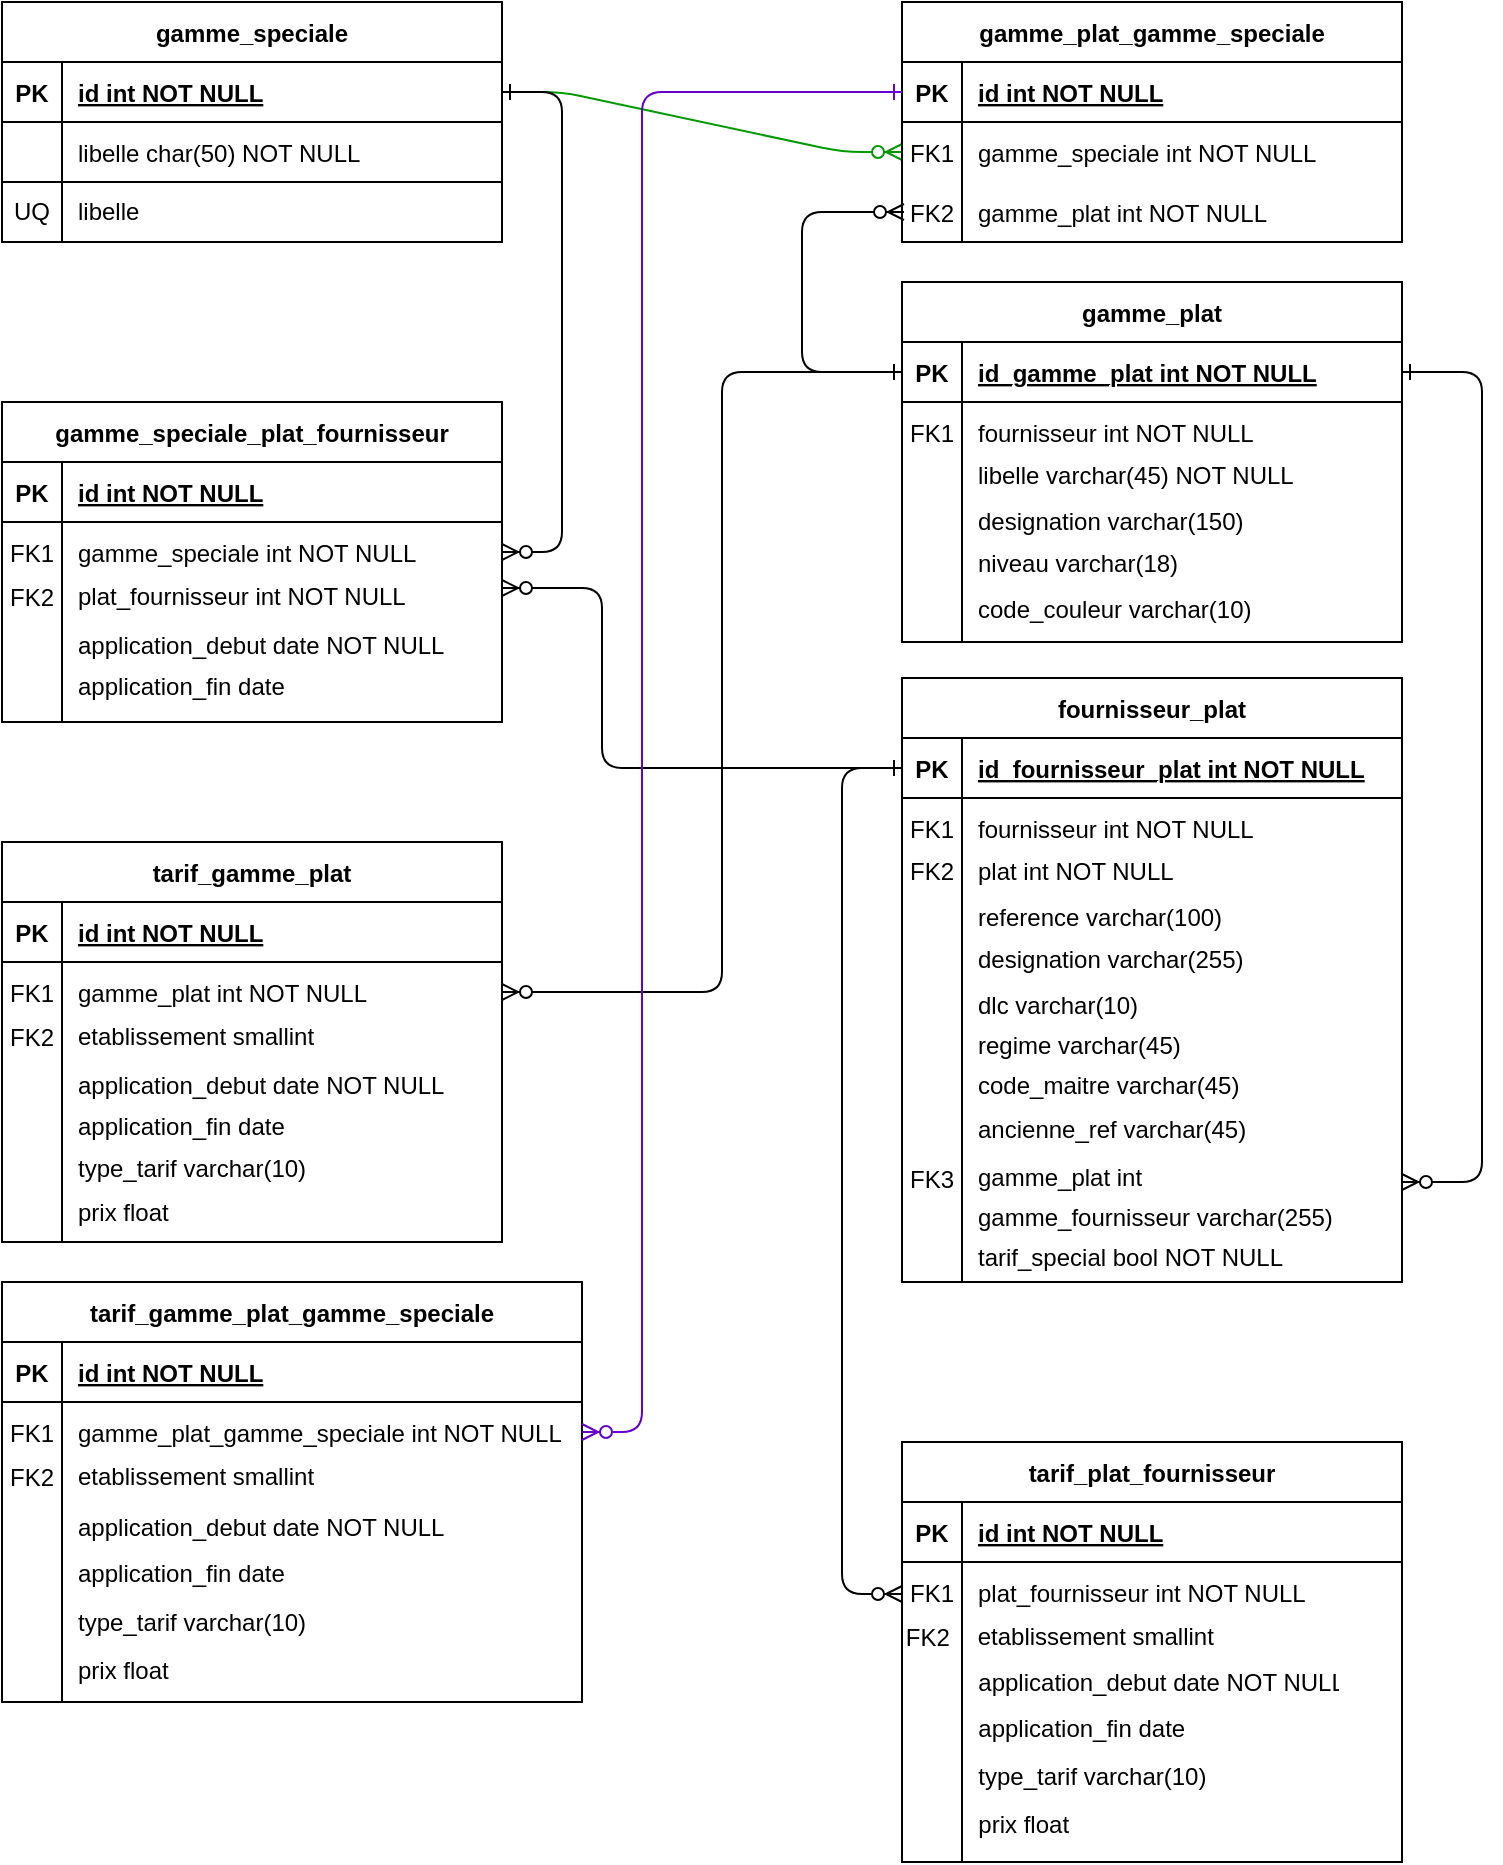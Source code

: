 <mxfile version="20.8.23" type="github">
  <diagram id="R2lEEEUBdFMjLlhIrx00" name="Page-1">
    <mxGraphModel dx="1376" dy="775" grid="1" gridSize="10" guides="1" tooltips="1" connect="1" arrows="1" fold="1" page="1" pageScale="1" pageWidth="850" pageHeight="1100" math="0" shadow="0" extFonts="Permanent Marker^https://fonts.googleapis.com/css?family=Permanent+Marker">
      <root>
        <mxCell id="0" />
        <mxCell id="1" parent="0" />
        <mxCell id="C-vyLk0tnHw3VtMMgP7b-1" value="" style="edgeStyle=entityRelationEdgeStyle;endArrow=ERzeroToMany;startArrow=ERone;endFill=1;startFill=0;strokeColor=#009900;" parent="1" source="C-vyLk0tnHw3VtMMgP7b-24" target="C-vyLk0tnHw3VtMMgP7b-6" edge="1">
          <mxGeometry width="100" height="100" relative="1" as="geometry">
            <mxPoint x="340" y="720" as="sourcePoint" />
            <mxPoint x="440" y="620" as="targetPoint" />
          </mxGeometry>
        </mxCell>
        <mxCell id="C-vyLk0tnHw3VtMMgP7b-12" value="" style="edgeStyle=elbowEdgeStyle;endArrow=ERzeroToMany;startArrow=ERone;endFill=1;startFill=0;exitX=0;exitY=0.5;exitDx=0;exitDy=0;" parent="1" source="C-vyLk0tnHw3VtMMgP7b-14" edge="1">
          <mxGeometry width="100" height="100" relative="1" as="geometry">
            <mxPoint x="480" y="330" as="sourcePoint" />
            <mxPoint x="491" y="225" as="targetPoint" />
            <Array as="points">
              <mxPoint x="440" y="280" />
            </Array>
          </mxGeometry>
        </mxCell>
        <mxCell id="C-vyLk0tnHw3VtMMgP7b-2" value="gamme_plat_gamme_speciale" style="shape=table;startSize=30;container=1;collapsible=1;childLayout=tableLayout;fixedRows=1;rowLines=0;fontStyle=1;align=center;resizeLast=1;" parent="1" vertex="1">
          <mxGeometry x="490" y="120" width="250" height="120" as="geometry" />
        </mxCell>
        <mxCell id="C-vyLk0tnHw3VtMMgP7b-3" value="" style="shape=partialRectangle;collapsible=0;dropTarget=0;pointerEvents=0;fillColor=none;points=[[0,0.5],[1,0.5]];portConstraint=eastwest;top=0;left=0;right=0;bottom=1;" parent="C-vyLk0tnHw3VtMMgP7b-2" vertex="1">
          <mxGeometry y="30" width="250" height="30" as="geometry" />
        </mxCell>
        <mxCell id="C-vyLk0tnHw3VtMMgP7b-4" value="PK" style="shape=partialRectangle;overflow=hidden;connectable=0;fillColor=none;top=0;left=0;bottom=0;right=0;fontStyle=1;" parent="C-vyLk0tnHw3VtMMgP7b-3" vertex="1">
          <mxGeometry width="30" height="30" as="geometry">
            <mxRectangle width="30" height="30" as="alternateBounds" />
          </mxGeometry>
        </mxCell>
        <mxCell id="C-vyLk0tnHw3VtMMgP7b-5" value="id int NOT NULL " style="shape=partialRectangle;overflow=hidden;connectable=0;fillColor=none;top=0;left=0;bottom=0;right=0;align=left;spacingLeft=6;fontStyle=5;" parent="C-vyLk0tnHw3VtMMgP7b-3" vertex="1">
          <mxGeometry x="30" width="220" height="30" as="geometry">
            <mxRectangle width="220" height="30" as="alternateBounds" />
          </mxGeometry>
        </mxCell>
        <mxCell id="C-vyLk0tnHw3VtMMgP7b-6" value="" style="shape=partialRectangle;collapsible=0;dropTarget=0;pointerEvents=0;fillColor=none;points=[[0,0.5],[1,0.5]];portConstraint=eastwest;top=0;left=0;right=0;bottom=0;" parent="C-vyLk0tnHw3VtMMgP7b-2" vertex="1">
          <mxGeometry y="60" width="250" height="30" as="geometry" />
        </mxCell>
        <mxCell id="C-vyLk0tnHw3VtMMgP7b-7" value="FK1" style="shape=partialRectangle;overflow=hidden;connectable=0;fillColor=none;top=0;left=0;bottom=0;right=0;" parent="C-vyLk0tnHw3VtMMgP7b-6" vertex="1">
          <mxGeometry width="30" height="30" as="geometry">
            <mxRectangle width="30" height="30" as="alternateBounds" />
          </mxGeometry>
        </mxCell>
        <mxCell id="C-vyLk0tnHw3VtMMgP7b-8" value="gamme_speciale int NOT NULL" style="shape=partialRectangle;overflow=hidden;connectable=0;fillColor=none;top=0;left=0;bottom=0;right=0;align=left;spacingLeft=6;" parent="C-vyLk0tnHw3VtMMgP7b-6" vertex="1">
          <mxGeometry x="30" width="220" height="30" as="geometry">
            <mxRectangle width="220" height="30" as="alternateBounds" />
          </mxGeometry>
        </mxCell>
        <mxCell id="C-vyLk0tnHw3VtMMgP7b-9" value="" style="shape=partialRectangle;collapsible=0;dropTarget=0;pointerEvents=0;fillColor=none;points=[[0,0.5],[1,0.5]];portConstraint=eastwest;top=0;left=0;right=0;bottom=0;" parent="C-vyLk0tnHw3VtMMgP7b-2" vertex="1">
          <mxGeometry y="90" width="250" height="30" as="geometry" />
        </mxCell>
        <mxCell id="C-vyLk0tnHw3VtMMgP7b-10" value="" style="shape=partialRectangle;overflow=hidden;connectable=0;fillColor=none;top=0;left=0;bottom=0;right=0;" parent="C-vyLk0tnHw3VtMMgP7b-9" vertex="1">
          <mxGeometry width="30" height="30" as="geometry">
            <mxRectangle width="30" height="30" as="alternateBounds" />
          </mxGeometry>
        </mxCell>
        <mxCell id="C-vyLk0tnHw3VtMMgP7b-11" value="gamme_plat int NOT NULL" style="shape=partialRectangle;overflow=hidden;connectable=0;fillColor=none;top=0;left=0;bottom=0;right=0;align=left;spacingLeft=6;" parent="C-vyLk0tnHw3VtMMgP7b-9" vertex="1">
          <mxGeometry x="30" width="220" height="30" as="geometry">
            <mxRectangle width="220" height="30" as="alternateBounds" />
          </mxGeometry>
        </mxCell>
        <mxCell id="C-vyLk0tnHw3VtMMgP7b-23" value="gamme_speciale" style="shape=table;startSize=30;container=1;collapsible=1;childLayout=tableLayout;fixedRows=1;rowLines=0;fontStyle=1;align=center;resizeLast=1;" parent="1" vertex="1">
          <mxGeometry x="40" y="120" width="250" height="90" as="geometry" />
        </mxCell>
        <mxCell id="C-vyLk0tnHw3VtMMgP7b-24" value="" style="shape=partialRectangle;collapsible=0;dropTarget=0;pointerEvents=0;fillColor=none;points=[[0,0.5],[1,0.5]];portConstraint=eastwest;top=0;left=0;right=0;bottom=1;" parent="C-vyLk0tnHw3VtMMgP7b-23" vertex="1">
          <mxGeometry y="30" width="250" height="30" as="geometry" />
        </mxCell>
        <mxCell id="C-vyLk0tnHw3VtMMgP7b-25" value="PK" style="shape=partialRectangle;overflow=hidden;connectable=0;fillColor=none;top=0;left=0;bottom=0;right=0;fontStyle=1;" parent="C-vyLk0tnHw3VtMMgP7b-24" vertex="1">
          <mxGeometry width="30" height="30" as="geometry">
            <mxRectangle width="30" height="30" as="alternateBounds" />
          </mxGeometry>
        </mxCell>
        <mxCell id="C-vyLk0tnHw3VtMMgP7b-26" value="id int NOT NULL " style="shape=partialRectangle;overflow=hidden;connectable=0;fillColor=none;top=0;left=0;bottom=0;right=0;align=left;spacingLeft=6;fontStyle=5;" parent="C-vyLk0tnHw3VtMMgP7b-24" vertex="1">
          <mxGeometry x="30" width="220" height="30" as="geometry">
            <mxRectangle width="220" height="30" as="alternateBounds" />
          </mxGeometry>
        </mxCell>
        <mxCell id="C-vyLk0tnHw3VtMMgP7b-27" value="" style="shape=partialRectangle;collapsible=0;dropTarget=0;pointerEvents=0;fillColor=none;points=[[0,0.5],[1,0.5]];portConstraint=eastwest;top=0;left=0;right=0;bottom=0;" parent="C-vyLk0tnHw3VtMMgP7b-23" vertex="1">
          <mxGeometry y="60" width="250" height="30" as="geometry" />
        </mxCell>
        <mxCell id="C-vyLk0tnHw3VtMMgP7b-28" value="" style="shape=partialRectangle;overflow=hidden;connectable=0;fillColor=none;top=0;left=0;bottom=0;right=0;" parent="C-vyLk0tnHw3VtMMgP7b-27" vertex="1">
          <mxGeometry width="30" height="30" as="geometry">
            <mxRectangle width="30" height="30" as="alternateBounds" />
          </mxGeometry>
        </mxCell>
        <mxCell id="C-vyLk0tnHw3VtMMgP7b-29" value="libelle char(50) NOT NULL" style="shape=partialRectangle;overflow=hidden;connectable=0;fillColor=none;top=0;left=0;bottom=0;right=0;align=left;spacingLeft=6;" parent="C-vyLk0tnHw3VtMMgP7b-27" vertex="1">
          <mxGeometry x="30" width="220" height="30" as="geometry">
            <mxRectangle width="220" height="30" as="alternateBounds" />
          </mxGeometry>
        </mxCell>
        <mxCell id="PKVLe7EXoyPnnC9oGFnI-2" value="&lt;div align=&quot;left&quot;&gt;&lt;br&gt;&lt;/div&gt;" style="rounded=0;whiteSpace=wrap;html=1;fillColor=none;align=left;" parent="1" vertex="1">
          <mxGeometry x="70" y="210" width="220" height="30" as="geometry" />
        </mxCell>
        <mxCell id="PKVLe7EXoyPnnC9oGFnI-3" value="FK2" style="shape=partialRectangle;overflow=hidden;connectable=0;fillColor=none;top=0;left=0;bottom=0;right=0;" parent="1" vertex="1">
          <mxGeometry x="490" y="210" width="30" height="30" as="geometry">
            <mxRectangle width="30" height="30" as="alternateBounds" />
          </mxGeometry>
        </mxCell>
        <mxCell id="PKVLe7EXoyPnnC9oGFnI-9" value="UQ" style="rounded=0;whiteSpace=wrap;html=1;fillColor=none;" parent="1" vertex="1">
          <mxGeometry x="40" y="210" width="30" height="30" as="geometry" />
        </mxCell>
        <mxCell id="PKVLe7EXoyPnnC9oGFnI-11" value="libelle" style="shape=partialRectangle;overflow=hidden;connectable=0;fillColor=none;top=0;left=0;bottom=0;right=0;align=left;spacingLeft=6;" parent="1" vertex="1">
          <mxGeometry x="70" y="209" width="70" height="30" as="geometry">
            <mxRectangle width="220" height="30" as="alternateBounds" />
          </mxGeometry>
        </mxCell>
        <mxCell id="pYrHcKaZjE6l-m8TcKvA-19" value="" style="group" parent="1" vertex="1" connectable="0">
          <mxGeometry x="490" y="260" width="250" height="180" as="geometry" />
        </mxCell>
        <mxCell id="C-vyLk0tnHw3VtMMgP7b-13" value="gamme_plat" style="shape=table;startSize=30;container=1;collapsible=1;childLayout=tableLayout;fixedRows=1;rowLines=0;fontStyle=1;align=center;resizeLast=1;" parent="pYrHcKaZjE6l-m8TcKvA-19" vertex="1">
          <mxGeometry width="250" height="180" as="geometry" />
        </mxCell>
        <mxCell id="C-vyLk0tnHw3VtMMgP7b-14" value="" style="shape=partialRectangle;collapsible=0;dropTarget=0;pointerEvents=0;fillColor=none;points=[[0,0.5],[1,0.5]];portConstraint=eastwest;top=0;left=0;right=0;bottom=1;" parent="C-vyLk0tnHw3VtMMgP7b-13" vertex="1">
          <mxGeometry y="30" width="250" height="30" as="geometry" />
        </mxCell>
        <mxCell id="C-vyLk0tnHw3VtMMgP7b-15" value="PK" style="shape=partialRectangle;overflow=hidden;connectable=0;fillColor=none;top=0;left=0;bottom=0;right=0;fontStyle=1;" parent="C-vyLk0tnHw3VtMMgP7b-14" vertex="1">
          <mxGeometry width="30" height="30" as="geometry">
            <mxRectangle width="30" height="30" as="alternateBounds" />
          </mxGeometry>
        </mxCell>
        <mxCell id="C-vyLk0tnHw3VtMMgP7b-16" value="id_gamme_plat int NOT NULL " style="shape=partialRectangle;overflow=hidden;connectable=0;fillColor=none;top=0;left=0;bottom=0;right=0;align=left;spacingLeft=6;fontStyle=5;" parent="C-vyLk0tnHw3VtMMgP7b-14" vertex="1">
          <mxGeometry x="30" width="220" height="30" as="geometry">
            <mxRectangle width="220" height="30" as="alternateBounds" />
          </mxGeometry>
        </mxCell>
        <mxCell id="C-vyLk0tnHw3VtMMgP7b-17" value="" style="shape=partialRectangle;collapsible=0;dropTarget=0;pointerEvents=0;fillColor=none;points=[[0,0.5],[1,0.5]];portConstraint=eastwest;top=0;left=0;right=0;bottom=0;" parent="C-vyLk0tnHw3VtMMgP7b-13" vertex="1">
          <mxGeometry y="60" width="250" height="30" as="geometry" />
        </mxCell>
        <mxCell id="C-vyLk0tnHw3VtMMgP7b-18" value="FK1" style="shape=partialRectangle;overflow=hidden;connectable=0;fillColor=none;top=0;left=0;bottom=0;right=0;" parent="C-vyLk0tnHw3VtMMgP7b-17" vertex="1">
          <mxGeometry width="30" height="30" as="geometry">
            <mxRectangle width="30" height="30" as="alternateBounds" />
          </mxGeometry>
        </mxCell>
        <mxCell id="C-vyLk0tnHw3VtMMgP7b-19" value="fournisseur int NOT NULL" style="shape=partialRectangle;overflow=hidden;connectable=0;fillColor=none;top=0;left=0;bottom=0;right=0;align=left;spacingLeft=6;" parent="C-vyLk0tnHw3VtMMgP7b-17" vertex="1">
          <mxGeometry x="30" width="220" height="30" as="geometry">
            <mxRectangle width="220" height="30" as="alternateBounds" />
          </mxGeometry>
        </mxCell>
        <mxCell id="C-vyLk0tnHw3VtMMgP7b-20" value="" style="shape=partialRectangle;collapsible=0;dropTarget=0;pointerEvents=0;fillColor=none;points=[[0,0.5],[1,0.5]];portConstraint=eastwest;top=0;left=0;right=0;bottom=0;" parent="C-vyLk0tnHw3VtMMgP7b-13" vertex="1">
          <mxGeometry y="90" width="250" height="90" as="geometry" />
        </mxCell>
        <mxCell id="C-vyLk0tnHw3VtMMgP7b-21" value="" style="shape=partialRectangle;overflow=hidden;connectable=0;fillColor=none;top=0;left=0;bottom=0;right=0;" parent="C-vyLk0tnHw3VtMMgP7b-20" vertex="1">
          <mxGeometry width="30" height="90" as="geometry">
            <mxRectangle width="30" height="90" as="alternateBounds" />
          </mxGeometry>
        </mxCell>
        <mxCell id="C-vyLk0tnHw3VtMMgP7b-22" value="" style="shape=partialRectangle;overflow=hidden;connectable=0;fillColor=none;top=0;left=0;bottom=0;right=0;align=left;spacingLeft=6;" parent="C-vyLk0tnHw3VtMMgP7b-20" vertex="1">
          <mxGeometry x="30" width="220" height="90" as="geometry">
            <mxRectangle width="220" height="90" as="alternateBounds" />
          </mxGeometry>
        </mxCell>
        <mxCell id="pYrHcKaZjE6l-m8TcKvA-5" value="libelle varchar(45) NOT NULL" style="shape=partialRectangle;overflow=hidden;connectable=0;fillColor=none;top=0;left=0;bottom=0;right=0;align=left;spacingLeft=6;" parent="pYrHcKaZjE6l-m8TcKvA-19" vertex="1">
          <mxGeometry x="30" y="86" width="220" height="20" as="geometry">
            <mxRectangle width="220" height="20" as="alternateBounds" />
          </mxGeometry>
        </mxCell>
        <mxCell id="pYrHcKaZjE6l-m8TcKvA-6" value="designation varchar(150)" style="shape=partialRectangle;overflow=hidden;connectable=0;fillColor=none;top=0;left=0;bottom=0;right=0;align=left;spacingLeft=6;" parent="pYrHcKaZjE6l-m8TcKvA-19" vertex="1">
          <mxGeometry x="30" y="109" width="220" height="20" as="geometry">
            <mxRectangle width="220" height="20" as="alternateBounds" />
          </mxGeometry>
        </mxCell>
        <mxCell id="pYrHcKaZjE6l-m8TcKvA-7" value="niveau varchar(18)" style="shape=partialRectangle;overflow=hidden;connectable=0;fillColor=none;top=0;left=0;bottom=0;right=0;align=left;spacingLeft=6;" parent="pYrHcKaZjE6l-m8TcKvA-19" vertex="1">
          <mxGeometry x="30" y="130" width="220" height="20" as="geometry">
            <mxRectangle width="220" height="20" as="alternateBounds" />
          </mxGeometry>
        </mxCell>
        <mxCell id="pYrHcKaZjE6l-m8TcKvA-8" value="code_couleur varchar(10)" style="shape=partialRectangle;overflow=hidden;connectable=0;fillColor=none;top=0;left=0;bottom=0;right=0;align=left;spacingLeft=6;" parent="pYrHcKaZjE6l-m8TcKvA-19" vertex="1">
          <mxGeometry x="30" y="153" width="220" height="20" as="geometry">
            <mxRectangle width="220" height="20" as="alternateBounds" />
          </mxGeometry>
        </mxCell>
        <mxCell id="pYrHcKaZjE6l-m8TcKvA-20" value="" style="group" parent="1" vertex="1" connectable="0">
          <mxGeometry x="490" y="458" width="250" height="320" as="geometry" />
        </mxCell>
        <mxCell id="pYrHcKaZjE6l-m8TcKvA-21" value="fournisseur_plat" style="shape=table;startSize=30;container=1;collapsible=1;childLayout=tableLayout;fixedRows=1;rowLines=0;fontStyle=1;align=center;resizeLast=1;" parent="pYrHcKaZjE6l-m8TcKvA-20" vertex="1">
          <mxGeometry width="250" height="302" as="geometry" />
        </mxCell>
        <mxCell id="pYrHcKaZjE6l-m8TcKvA-22" value="" style="shape=partialRectangle;collapsible=0;dropTarget=0;pointerEvents=0;fillColor=none;points=[[0,0.5],[1,0.5]];portConstraint=eastwest;top=0;left=0;right=0;bottom=1;" parent="pYrHcKaZjE6l-m8TcKvA-21" vertex="1">
          <mxGeometry y="30" width="250" height="30" as="geometry" />
        </mxCell>
        <mxCell id="pYrHcKaZjE6l-m8TcKvA-23" value="PK" style="shape=partialRectangle;overflow=hidden;connectable=0;fillColor=none;top=0;left=0;bottom=0;right=0;fontStyle=1;" parent="pYrHcKaZjE6l-m8TcKvA-22" vertex="1">
          <mxGeometry width="30" height="30" as="geometry">
            <mxRectangle width="30" height="30" as="alternateBounds" />
          </mxGeometry>
        </mxCell>
        <mxCell id="pYrHcKaZjE6l-m8TcKvA-24" value="id_fournisseur_plat int NOT NULL " style="shape=partialRectangle;overflow=hidden;connectable=0;fillColor=none;top=0;left=0;bottom=0;right=0;align=left;spacingLeft=6;fontStyle=5;" parent="pYrHcKaZjE6l-m8TcKvA-22" vertex="1">
          <mxGeometry x="30" width="220" height="30" as="geometry">
            <mxRectangle width="220" height="30" as="alternateBounds" />
          </mxGeometry>
        </mxCell>
        <mxCell id="pYrHcKaZjE6l-m8TcKvA-25" value="" style="shape=partialRectangle;collapsible=0;dropTarget=0;pointerEvents=0;fillColor=none;points=[[0,0.5],[1,0.5]];portConstraint=eastwest;top=0;left=0;right=0;bottom=0;" parent="pYrHcKaZjE6l-m8TcKvA-21" vertex="1">
          <mxGeometry y="60" width="250" height="30" as="geometry" />
        </mxCell>
        <mxCell id="pYrHcKaZjE6l-m8TcKvA-26" value="FK1" style="shape=partialRectangle;overflow=hidden;connectable=0;fillColor=none;top=0;left=0;bottom=0;right=0;" parent="pYrHcKaZjE6l-m8TcKvA-25" vertex="1">
          <mxGeometry width="30" height="30" as="geometry">
            <mxRectangle width="30" height="30" as="alternateBounds" />
          </mxGeometry>
        </mxCell>
        <mxCell id="pYrHcKaZjE6l-m8TcKvA-27" value="fournisseur int NOT NULL" style="shape=partialRectangle;overflow=hidden;connectable=0;fillColor=none;top=0;left=0;bottom=0;right=0;align=left;spacingLeft=6;" parent="pYrHcKaZjE6l-m8TcKvA-25" vertex="1">
          <mxGeometry x="30" width="220" height="30" as="geometry">
            <mxRectangle width="220" height="30" as="alternateBounds" />
          </mxGeometry>
        </mxCell>
        <mxCell id="pYrHcKaZjE6l-m8TcKvA-28" value="" style="shape=partialRectangle;collapsible=0;dropTarget=0;pointerEvents=0;fillColor=none;points=[[0,0.5],[1,0.5]];portConstraint=eastwest;top=0;left=0;right=0;bottom=0;" parent="pYrHcKaZjE6l-m8TcKvA-21" vertex="1">
          <mxGeometry y="90" width="250" height="212" as="geometry" />
        </mxCell>
        <mxCell id="pYrHcKaZjE6l-m8TcKvA-29" value="" style="shape=partialRectangle;overflow=hidden;connectable=0;fillColor=none;top=0;left=0;bottom=0;right=0;" parent="pYrHcKaZjE6l-m8TcKvA-28" vertex="1">
          <mxGeometry width="30" height="212" as="geometry">
            <mxRectangle width="30" height="212" as="alternateBounds" />
          </mxGeometry>
        </mxCell>
        <mxCell id="pYrHcKaZjE6l-m8TcKvA-30" value="" style="shape=partialRectangle;overflow=hidden;connectable=0;fillColor=none;top=0;left=0;bottom=0;right=0;align=left;spacingLeft=6;" parent="pYrHcKaZjE6l-m8TcKvA-28" vertex="1">
          <mxGeometry x="30" width="220" height="212" as="geometry">
            <mxRectangle width="220" height="212" as="alternateBounds" />
          </mxGeometry>
        </mxCell>
        <mxCell id="pYrHcKaZjE6l-m8TcKvA-31" value="plat int NOT NULL" style="shape=partialRectangle;overflow=hidden;connectable=0;fillColor=none;top=0;left=0;bottom=0;right=0;align=left;spacingLeft=6;" parent="pYrHcKaZjE6l-m8TcKvA-20" vertex="1">
          <mxGeometry x="30" y="86" width="220" height="20" as="geometry">
            <mxRectangle width="220" height="20" as="alternateBounds" />
          </mxGeometry>
        </mxCell>
        <mxCell id="pYrHcKaZjE6l-m8TcKvA-32" value="reference varchar(100)" style="shape=partialRectangle;overflow=hidden;connectable=0;fillColor=none;top=0;left=0;bottom=0;right=0;align=left;spacingLeft=6;" parent="pYrHcKaZjE6l-m8TcKvA-20" vertex="1">
          <mxGeometry x="30" y="109" width="220" height="20" as="geometry">
            <mxRectangle width="220" height="20" as="alternateBounds" />
          </mxGeometry>
        </mxCell>
        <mxCell id="pYrHcKaZjE6l-m8TcKvA-33" value="designation varchar(255)" style="shape=partialRectangle;overflow=hidden;connectable=0;fillColor=none;top=0;left=0;bottom=0;right=0;align=left;spacingLeft=6;" parent="pYrHcKaZjE6l-m8TcKvA-20" vertex="1">
          <mxGeometry x="30" y="130" width="220" height="20" as="geometry">
            <mxRectangle width="220" height="20" as="alternateBounds" />
          </mxGeometry>
        </mxCell>
        <mxCell id="pYrHcKaZjE6l-m8TcKvA-34" value="dlc varchar(10)" style="shape=partialRectangle;overflow=hidden;connectable=0;fillColor=none;top=0;left=0;bottom=0;right=0;align=left;spacingLeft=6;" parent="pYrHcKaZjE6l-m8TcKvA-20" vertex="1">
          <mxGeometry x="30" y="153" width="220" height="20" as="geometry">
            <mxRectangle width="220" height="20" as="alternateBounds" />
          </mxGeometry>
        </mxCell>
        <mxCell id="pYrHcKaZjE6l-m8TcKvA-35" value="FK2" style="shape=partialRectangle;overflow=hidden;connectable=0;fillColor=none;top=0;left=0;bottom=0;right=0;" parent="pYrHcKaZjE6l-m8TcKvA-20" vertex="1">
          <mxGeometry y="81" width="30" height="30" as="geometry">
            <mxRectangle width="30" height="30" as="alternateBounds" />
          </mxGeometry>
        </mxCell>
        <mxCell id="pYrHcKaZjE6l-m8TcKvA-36" value="regime varchar(45)" style="shape=partialRectangle;overflow=hidden;connectable=0;fillColor=none;top=0;left=0;bottom=0;right=0;align=left;spacingLeft=6;" parent="pYrHcKaZjE6l-m8TcKvA-20" vertex="1">
          <mxGeometry x="30" y="173" width="220" height="20" as="geometry">
            <mxRectangle width="220" height="20" as="alternateBounds" />
          </mxGeometry>
        </mxCell>
        <mxCell id="pYrHcKaZjE6l-m8TcKvA-37" value="code_maitre varchar(45)" style="shape=partialRectangle;overflow=hidden;connectable=0;fillColor=none;top=0;left=0;bottom=0;right=0;align=left;spacingLeft=6;" parent="pYrHcKaZjE6l-m8TcKvA-20" vertex="1">
          <mxGeometry x="30" y="193" width="220" height="20" as="geometry">
            <mxRectangle width="220" height="20" as="alternateBounds" />
          </mxGeometry>
        </mxCell>
        <mxCell id="pYrHcKaZjE6l-m8TcKvA-38" value="ancienne_ref varchar(45)" style="shape=partialRectangle;overflow=hidden;connectable=0;fillColor=none;top=0;left=0;bottom=0;right=0;align=left;spacingLeft=6;" parent="pYrHcKaZjE6l-m8TcKvA-20" vertex="1">
          <mxGeometry x="30" y="215" width="220" height="20" as="geometry">
            <mxRectangle width="220" height="20" as="alternateBounds" />
          </mxGeometry>
        </mxCell>
        <mxCell id="pYrHcKaZjE6l-m8TcKvA-39" value="gamme_plat int" style="shape=partialRectangle;overflow=hidden;connectable=0;fillColor=none;top=0;left=0;bottom=0;right=0;align=left;spacingLeft=6;" parent="pYrHcKaZjE6l-m8TcKvA-20" vertex="1">
          <mxGeometry x="30" y="239" width="220" height="20" as="geometry">
            <mxRectangle width="220" height="20" as="alternateBounds" />
          </mxGeometry>
        </mxCell>
        <mxCell id="pYrHcKaZjE6l-m8TcKvA-40" value="FK3" style="shape=partialRectangle;overflow=hidden;connectable=0;fillColor=none;top=0;left=0;bottom=0;right=0;" parent="pYrHcKaZjE6l-m8TcKvA-20" vertex="1">
          <mxGeometry y="235" width="30" height="30" as="geometry">
            <mxRectangle width="30" height="30" as="alternateBounds" />
          </mxGeometry>
        </mxCell>
        <mxCell id="pYrHcKaZjE6l-m8TcKvA-42" value="gamme_fournisseur varchar(255)" style="shape=partialRectangle;overflow=hidden;connectable=0;fillColor=none;top=0;left=0;bottom=0;right=0;align=left;spacingLeft=6;" parent="pYrHcKaZjE6l-m8TcKvA-20" vertex="1">
          <mxGeometry x="30" y="259" width="220" height="20" as="geometry">
            <mxRectangle width="220" height="20" as="alternateBounds" />
          </mxGeometry>
        </mxCell>
        <mxCell id="pYrHcKaZjE6l-m8TcKvA-43" value="tarif_special bool NOT NULL" style="shape=partialRectangle;overflow=hidden;connectable=0;fillColor=none;top=0;left=0;bottom=0;right=0;align=left;spacingLeft=6;" parent="pYrHcKaZjE6l-m8TcKvA-20" vertex="1">
          <mxGeometry x="30" y="279" width="220" height="20" as="geometry">
            <mxRectangle width="220" height="20" as="alternateBounds" />
          </mxGeometry>
        </mxCell>
        <mxCell id="pYrHcKaZjE6l-m8TcKvA-41" value="" style="edgeStyle=elbowEdgeStyle;endArrow=ERzeroToMany;startArrow=ERone;endFill=1;startFill=0;exitX=1;exitY=0.5;exitDx=0;exitDy=0;" parent="1" source="C-vyLk0tnHw3VtMMgP7b-14" edge="1">
          <mxGeometry width="100" height="100" relative="1" as="geometry">
            <mxPoint x="409" y="410" as="sourcePoint" />
            <mxPoint x="740" y="710" as="targetPoint" />
            <Array as="points">
              <mxPoint x="780" y="520" />
            </Array>
          </mxGeometry>
        </mxCell>
        <mxCell id="pYrHcKaZjE6l-m8TcKvA-57" value="" style="group" parent="1" vertex="1" connectable="0">
          <mxGeometry x="40" y="320" width="250" height="160" as="geometry" />
        </mxCell>
        <mxCell id="pYrHcKaZjE6l-m8TcKvA-58" value="gamme_speciale_plat_fournisseur" style="shape=table;startSize=30;container=1;collapsible=1;childLayout=tableLayout;fixedRows=1;rowLines=0;fontStyle=1;align=center;resizeLast=1;" parent="pYrHcKaZjE6l-m8TcKvA-57" vertex="1">
          <mxGeometry width="250" height="160" as="geometry" />
        </mxCell>
        <mxCell id="pYrHcKaZjE6l-m8TcKvA-59" value="" style="shape=partialRectangle;collapsible=0;dropTarget=0;pointerEvents=0;fillColor=none;points=[[0,0.5],[1,0.5]];portConstraint=eastwest;top=0;left=0;right=0;bottom=1;" parent="pYrHcKaZjE6l-m8TcKvA-58" vertex="1">
          <mxGeometry y="30" width="250" height="30" as="geometry" />
        </mxCell>
        <mxCell id="pYrHcKaZjE6l-m8TcKvA-60" value="PK" style="shape=partialRectangle;overflow=hidden;connectable=0;fillColor=none;top=0;left=0;bottom=0;right=0;fontStyle=1;" parent="pYrHcKaZjE6l-m8TcKvA-59" vertex="1">
          <mxGeometry width="30" height="30" as="geometry">
            <mxRectangle width="30" height="30" as="alternateBounds" />
          </mxGeometry>
        </mxCell>
        <mxCell id="pYrHcKaZjE6l-m8TcKvA-61" value="id int NOT NULL " style="shape=partialRectangle;overflow=hidden;connectable=0;fillColor=none;top=0;left=0;bottom=0;right=0;align=left;spacingLeft=6;fontStyle=5;" parent="pYrHcKaZjE6l-m8TcKvA-59" vertex="1">
          <mxGeometry x="30" width="220" height="30" as="geometry">
            <mxRectangle width="220" height="30" as="alternateBounds" />
          </mxGeometry>
        </mxCell>
        <mxCell id="pYrHcKaZjE6l-m8TcKvA-62" value="" style="shape=partialRectangle;collapsible=0;dropTarget=0;pointerEvents=0;fillColor=none;points=[[0,0.5],[1,0.5]];portConstraint=eastwest;top=0;left=0;right=0;bottom=0;" parent="pYrHcKaZjE6l-m8TcKvA-58" vertex="1">
          <mxGeometry y="60" width="250" height="30" as="geometry" />
        </mxCell>
        <mxCell id="pYrHcKaZjE6l-m8TcKvA-63" value="FK1" style="shape=partialRectangle;overflow=hidden;connectable=0;fillColor=none;top=0;left=0;bottom=0;right=0;" parent="pYrHcKaZjE6l-m8TcKvA-62" vertex="1">
          <mxGeometry width="30" height="30" as="geometry">
            <mxRectangle width="30" height="30" as="alternateBounds" />
          </mxGeometry>
        </mxCell>
        <mxCell id="pYrHcKaZjE6l-m8TcKvA-64" value="gamme_speciale int NOT NULL" style="shape=partialRectangle;overflow=hidden;connectable=0;fillColor=none;top=0;left=0;bottom=0;right=0;align=left;spacingLeft=6;" parent="pYrHcKaZjE6l-m8TcKvA-62" vertex="1">
          <mxGeometry x="30" width="220" height="30" as="geometry">
            <mxRectangle width="220" height="30" as="alternateBounds" />
          </mxGeometry>
        </mxCell>
        <mxCell id="pYrHcKaZjE6l-m8TcKvA-65" value="" style="shape=partialRectangle;collapsible=0;dropTarget=0;pointerEvents=0;fillColor=none;points=[[0,0.5],[1,0.5]];portConstraint=eastwest;top=0;left=0;right=0;bottom=0;" parent="pYrHcKaZjE6l-m8TcKvA-58" vertex="1">
          <mxGeometry y="90" width="250" height="70" as="geometry" />
        </mxCell>
        <mxCell id="pYrHcKaZjE6l-m8TcKvA-66" value="" style="shape=partialRectangle;overflow=hidden;connectable=0;fillColor=none;top=0;left=0;bottom=0;right=0;" parent="pYrHcKaZjE6l-m8TcKvA-65" vertex="1">
          <mxGeometry width="30" height="70" as="geometry">
            <mxRectangle width="30" height="70" as="alternateBounds" />
          </mxGeometry>
        </mxCell>
        <mxCell id="pYrHcKaZjE6l-m8TcKvA-67" value="" style="shape=partialRectangle;overflow=hidden;connectable=0;fillColor=none;top=0;left=0;bottom=0;right=0;align=left;spacingLeft=6;" parent="pYrHcKaZjE6l-m8TcKvA-65" vertex="1">
          <mxGeometry x="30" width="220" height="70" as="geometry">
            <mxRectangle width="220" height="70" as="alternateBounds" />
          </mxGeometry>
        </mxCell>
        <mxCell id="pYrHcKaZjE6l-m8TcKvA-68" value="plat_fournisseur int NOT NULL" style="shape=partialRectangle;overflow=hidden;connectable=0;fillColor=none;top=0;left=0;bottom=0;right=0;align=left;spacingLeft=6;" parent="pYrHcKaZjE6l-m8TcKvA-57" vertex="1">
          <mxGeometry x="30" y="84" width="220" height="25" as="geometry">
            <mxRectangle width="220" height="20" as="alternateBounds" />
          </mxGeometry>
        </mxCell>
        <mxCell id="pYrHcKaZjE6l-m8TcKvA-69" value="application_debut date NOT NULL" style="shape=partialRectangle;overflow=hidden;connectable=0;fillColor=none;top=0;left=0;bottom=0;right=0;align=left;spacingLeft=6;" parent="pYrHcKaZjE6l-m8TcKvA-57" vertex="1">
          <mxGeometry x="30" y="108" width="220" height="25.5" as="geometry">
            <mxRectangle width="220" height="20" as="alternateBounds" />
          </mxGeometry>
        </mxCell>
        <mxCell id="pYrHcKaZjE6l-m8TcKvA-72" value="FK2" style="shape=partialRectangle;overflow=hidden;connectable=0;fillColor=none;top=0;left=0;bottom=0;right=0;" parent="pYrHcKaZjE6l-m8TcKvA-57" vertex="1">
          <mxGeometry y="89" width="30" height="15" as="geometry">
            <mxRectangle width="30" height="30" as="alternateBounds" />
          </mxGeometry>
        </mxCell>
        <mxCell id="pYrHcKaZjE6l-m8TcKvA-70" value="application_fin date" style="shape=partialRectangle;overflow=hidden;connectable=0;fillColor=none;top=0;left=0;bottom=0;right=0;align=left;spacingLeft=6;" parent="pYrHcKaZjE6l-m8TcKvA-57" vertex="1">
          <mxGeometry x="30" y="131" width="220" height="21" as="geometry">
            <mxRectangle width="220" height="20" as="alternateBounds" />
          </mxGeometry>
        </mxCell>
        <mxCell id="pYrHcKaZjE6l-m8TcKvA-80" value="" style="edgeStyle=entityRelationEdgeStyle;endArrow=ERzeroToMany;startArrow=ERone;endFill=1;startFill=0;exitX=1;exitY=0.5;exitDx=0;exitDy=0;" parent="1" source="C-vyLk0tnHw3VtMMgP7b-24" target="pYrHcKaZjE6l-m8TcKvA-62" edge="1">
          <mxGeometry width="100" height="100" relative="1" as="geometry">
            <mxPoint x="300" y="175" as="sourcePoint" />
            <mxPoint x="460" y="205" as="targetPoint" />
          </mxGeometry>
        </mxCell>
        <mxCell id="pYrHcKaZjE6l-m8TcKvA-82" value="" style="edgeStyle=elbowEdgeStyle;endArrow=ERzeroToMany;startArrow=ERone;endFill=1;startFill=0;exitX=0;exitY=0.5;exitDx=0;exitDy=0;strokeColor=#000000;" parent="1" source="pYrHcKaZjE6l-m8TcKvA-22" edge="1">
          <mxGeometry width="100" height="100" relative="1" as="geometry">
            <mxPoint x="450" y="500" as="sourcePoint" />
            <mxPoint x="290" y="413" as="targetPoint" />
            <Array as="points">
              <mxPoint x="340" y="528" />
            </Array>
          </mxGeometry>
        </mxCell>
        <mxCell id="pYrHcKaZjE6l-m8TcKvA-87" value="" style="group" parent="1" vertex="1" connectable="0">
          <mxGeometry x="40" y="540" width="250" height="173" as="geometry" />
        </mxCell>
        <mxCell id="pYrHcKaZjE6l-m8TcKvA-88" value="tarif_gamme_plat" style="shape=table;startSize=30;container=1;collapsible=1;childLayout=tableLayout;fixedRows=1;rowLines=0;fontStyle=1;align=center;resizeLast=1;" parent="pYrHcKaZjE6l-m8TcKvA-87" vertex="1">
          <mxGeometry width="250" height="200" as="geometry" />
        </mxCell>
        <mxCell id="pYrHcKaZjE6l-m8TcKvA-89" value="" style="shape=partialRectangle;collapsible=0;dropTarget=0;pointerEvents=0;fillColor=none;points=[[0,0.5],[1,0.5]];portConstraint=eastwest;top=0;left=0;right=0;bottom=1;" parent="pYrHcKaZjE6l-m8TcKvA-88" vertex="1">
          <mxGeometry y="30" width="250" height="30" as="geometry" />
        </mxCell>
        <mxCell id="pYrHcKaZjE6l-m8TcKvA-90" value="PK" style="shape=partialRectangle;overflow=hidden;connectable=0;fillColor=none;top=0;left=0;bottom=0;right=0;fontStyle=1;" parent="pYrHcKaZjE6l-m8TcKvA-89" vertex="1">
          <mxGeometry width="30" height="30" as="geometry">
            <mxRectangle width="30" height="30" as="alternateBounds" />
          </mxGeometry>
        </mxCell>
        <mxCell id="pYrHcKaZjE6l-m8TcKvA-91" value="id int NOT NULL " style="shape=partialRectangle;overflow=hidden;connectable=0;fillColor=none;top=0;left=0;bottom=0;right=0;align=left;spacingLeft=6;fontStyle=5;" parent="pYrHcKaZjE6l-m8TcKvA-89" vertex="1">
          <mxGeometry x="30" width="220" height="30" as="geometry">
            <mxRectangle width="220" height="30" as="alternateBounds" />
          </mxGeometry>
        </mxCell>
        <mxCell id="pYrHcKaZjE6l-m8TcKvA-92" value="" style="shape=partialRectangle;collapsible=0;dropTarget=0;pointerEvents=0;fillColor=none;points=[[0,0.5],[1,0.5]];portConstraint=eastwest;top=0;left=0;right=0;bottom=0;" parent="pYrHcKaZjE6l-m8TcKvA-88" vertex="1">
          <mxGeometry y="60" width="250" height="30" as="geometry" />
        </mxCell>
        <mxCell id="pYrHcKaZjE6l-m8TcKvA-93" value="FK1" style="shape=partialRectangle;overflow=hidden;connectable=0;fillColor=none;top=0;left=0;bottom=0;right=0;" parent="pYrHcKaZjE6l-m8TcKvA-92" vertex="1">
          <mxGeometry width="30" height="30" as="geometry">
            <mxRectangle width="30" height="30" as="alternateBounds" />
          </mxGeometry>
        </mxCell>
        <mxCell id="pYrHcKaZjE6l-m8TcKvA-94" value="gamme_plat int NOT NULL" style="shape=partialRectangle;overflow=hidden;connectable=0;fillColor=none;top=0;left=0;bottom=0;right=0;align=left;spacingLeft=6;" parent="pYrHcKaZjE6l-m8TcKvA-92" vertex="1">
          <mxGeometry x="30" width="220" height="30" as="geometry">
            <mxRectangle width="220" height="30" as="alternateBounds" />
          </mxGeometry>
        </mxCell>
        <mxCell id="pYrHcKaZjE6l-m8TcKvA-95" value="" style="shape=partialRectangle;collapsible=0;dropTarget=0;pointerEvents=0;fillColor=none;points=[[0,0.5],[1,0.5]];portConstraint=eastwest;top=0;left=0;right=0;bottom=0;" parent="pYrHcKaZjE6l-m8TcKvA-88" vertex="1">
          <mxGeometry y="90" width="250" height="110" as="geometry" />
        </mxCell>
        <mxCell id="pYrHcKaZjE6l-m8TcKvA-96" value="" style="shape=partialRectangle;overflow=hidden;connectable=0;fillColor=none;top=0;left=0;bottom=0;right=0;" parent="pYrHcKaZjE6l-m8TcKvA-95" vertex="1">
          <mxGeometry width="30" height="110" as="geometry">
            <mxRectangle width="30" height="110" as="alternateBounds" />
          </mxGeometry>
        </mxCell>
        <mxCell id="pYrHcKaZjE6l-m8TcKvA-97" value="" style="shape=partialRectangle;overflow=hidden;connectable=0;fillColor=none;top=0;left=0;bottom=0;right=0;align=left;spacingLeft=6;" parent="pYrHcKaZjE6l-m8TcKvA-95" vertex="1">
          <mxGeometry x="30" width="220" height="110" as="geometry">
            <mxRectangle width="220" height="110" as="alternateBounds" />
          </mxGeometry>
        </mxCell>
        <mxCell id="pYrHcKaZjE6l-m8TcKvA-98" value="etablissement smallint" style="shape=partialRectangle;overflow=hidden;connectable=0;fillColor=none;top=0;left=0;bottom=0;right=0;align=left;spacingLeft=6;" parent="pYrHcKaZjE6l-m8TcKvA-87" vertex="1">
          <mxGeometry x="30" y="84" width="220" height="25" as="geometry">
            <mxRectangle width="220" height="20" as="alternateBounds" />
          </mxGeometry>
        </mxCell>
        <mxCell id="pYrHcKaZjE6l-m8TcKvA-99" value="application_debut date NOT NULL" style="shape=partialRectangle;overflow=hidden;connectable=0;fillColor=none;top=0;left=0;bottom=0;right=0;align=left;spacingLeft=6;" parent="pYrHcKaZjE6l-m8TcKvA-87" vertex="1">
          <mxGeometry x="30" y="108" width="220" height="25.5" as="geometry">
            <mxRectangle width="220" height="20" as="alternateBounds" />
          </mxGeometry>
        </mxCell>
        <mxCell id="pYrHcKaZjE6l-m8TcKvA-100" value="FK2" style="shape=partialRectangle;overflow=hidden;connectable=0;fillColor=none;top=0;left=0;bottom=0;right=0;" parent="pYrHcKaZjE6l-m8TcKvA-87" vertex="1">
          <mxGeometry y="89" width="30" height="15" as="geometry">
            <mxRectangle width="30" height="30" as="alternateBounds" />
          </mxGeometry>
        </mxCell>
        <mxCell id="pYrHcKaZjE6l-m8TcKvA-101" value="application_fin date" style="shape=partialRectangle;overflow=hidden;connectable=0;fillColor=none;top=0;left=0;bottom=0;right=0;align=left;spacingLeft=6;" parent="pYrHcKaZjE6l-m8TcKvA-87" vertex="1">
          <mxGeometry x="30" y="131" width="220" height="21" as="geometry">
            <mxRectangle width="220" height="20" as="alternateBounds" />
          </mxGeometry>
        </mxCell>
        <mxCell id="pYrHcKaZjE6l-m8TcKvA-103" value="type_tarif varchar(10)" style="shape=partialRectangle;overflow=hidden;connectable=0;fillColor=none;top=0;left=0;bottom=0;right=0;align=left;spacingLeft=6;" parent="pYrHcKaZjE6l-m8TcKvA-87" vertex="1">
          <mxGeometry x="30" y="152" width="220" height="21" as="geometry">
            <mxRectangle width="220" height="20" as="alternateBounds" />
          </mxGeometry>
        </mxCell>
        <mxCell id="pYrHcKaZjE6l-m8TcKvA-102" value="prix float" style="shape=partialRectangle;overflow=hidden;connectable=0;fillColor=none;top=0;left=0;bottom=0;right=0;align=left;spacingLeft=6;" parent="1" vertex="1">
          <mxGeometry x="70" y="714" width="220" height="21" as="geometry">
            <mxRectangle width="220" height="20" as="alternateBounds" />
          </mxGeometry>
        </mxCell>
        <mxCell id="pYrHcKaZjE6l-m8TcKvA-104" value="" style="edgeStyle=elbowEdgeStyle;endArrow=ERzeroToMany;startArrow=ERone;endFill=1;startFill=0;exitX=0;exitY=0.5;exitDx=0;exitDy=0;entryX=1;entryY=0.5;entryDx=0;entryDy=0;" parent="1" source="C-vyLk0tnHw3VtMMgP7b-14" target="pYrHcKaZjE6l-m8TcKvA-92" edge="1">
          <mxGeometry width="100" height="100" relative="1" as="geometry">
            <mxPoint x="460" y="315" as="sourcePoint" />
            <mxPoint x="461" y="235" as="targetPoint" />
            <Array as="points">
              <mxPoint x="400" y="460" />
            </Array>
          </mxGeometry>
        </mxCell>
        <mxCell id="pYrHcKaZjE6l-m8TcKvA-105" value="" style="group" parent="1" vertex="1" connectable="0">
          <mxGeometry x="40" y="760" width="290" height="200" as="geometry" />
        </mxCell>
        <mxCell id="pYrHcKaZjE6l-m8TcKvA-106" value="tarif_gamme_plat_gamme_speciale" style="shape=table;startSize=30;container=1;collapsible=1;childLayout=tableLayout;fixedRows=1;rowLines=0;fontStyle=1;align=center;resizeLast=1;" parent="pYrHcKaZjE6l-m8TcKvA-105" vertex="1">
          <mxGeometry width="290" height="210" as="geometry" />
        </mxCell>
        <mxCell id="pYrHcKaZjE6l-m8TcKvA-107" value="" style="shape=partialRectangle;collapsible=0;dropTarget=0;pointerEvents=0;fillColor=none;points=[[0,0.5],[1,0.5]];portConstraint=eastwest;top=0;left=0;right=0;bottom=1;" parent="pYrHcKaZjE6l-m8TcKvA-106" vertex="1">
          <mxGeometry y="30" width="290" height="30" as="geometry" />
        </mxCell>
        <mxCell id="pYrHcKaZjE6l-m8TcKvA-108" value="PK" style="shape=partialRectangle;overflow=hidden;connectable=0;fillColor=none;top=0;left=0;bottom=0;right=0;fontStyle=1;" parent="pYrHcKaZjE6l-m8TcKvA-107" vertex="1">
          <mxGeometry width="30" height="30" as="geometry">
            <mxRectangle width="30" height="30" as="alternateBounds" />
          </mxGeometry>
        </mxCell>
        <mxCell id="pYrHcKaZjE6l-m8TcKvA-109" value="id int NOT NULL " style="shape=partialRectangle;overflow=hidden;connectable=0;fillColor=none;top=0;left=0;bottom=0;right=0;align=left;spacingLeft=6;fontStyle=5;" parent="pYrHcKaZjE6l-m8TcKvA-107" vertex="1">
          <mxGeometry x="30" width="260" height="30" as="geometry">
            <mxRectangle width="260" height="30" as="alternateBounds" />
          </mxGeometry>
        </mxCell>
        <mxCell id="pYrHcKaZjE6l-m8TcKvA-110" value="" style="shape=partialRectangle;collapsible=0;dropTarget=0;pointerEvents=0;fillColor=none;points=[[0,0.5],[1,0.5]];portConstraint=eastwest;top=0;left=0;right=0;bottom=0;" parent="pYrHcKaZjE6l-m8TcKvA-106" vertex="1">
          <mxGeometry y="60" width="290" height="30" as="geometry" />
        </mxCell>
        <mxCell id="pYrHcKaZjE6l-m8TcKvA-111" value="FK1" style="shape=partialRectangle;overflow=hidden;connectable=0;fillColor=none;top=0;left=0;bottom=0;right=0;" parent="pYrHcKaZjE6l-m8TcKvA-110" vertex="1">
          <mxGeometry width="30" height="30" as="geometry">
            <mxRectangle width="30" height="30" as="alternateBounds" />
          </mxGeometry>
        </mxCell>
        <mxCell id="pYrHcKaZjE6l-m8TcKvA-112" value="gamme_plat_gamme_speciale int NOT NULL" style="shape=partialRectangle;overflow=hidden;connectable=0;fillColor=none;top=0;left=0;bottom=0;right=0;align=left;spacingLeft=6;" parent="pYrHcKaZjE6l-m8TcKvA-110" vertex="1">
          <mxGeometry x="30" width="260" height="30" as="geometry">
            <mxRectangle width="260" height="30" as="alternateBounds" />
          </mxGeometry>
        </mxCell>
        <mxCell id="pYrHcKaZjE6l-m8TcKvA-113" value="" style="shape=partialRectangle;collapsible=0;dropTarget=0;pointerEvents=0;fillColor=none;points=[[0,0.5],[1,0.5]];portConstraint=eastwest;top=0;left=0;right=0;bottom=0;" parent="pYrHcKaZjE6l-m8TcKvA-106" vertex="1">
          <mxGeometry y="90" width="290" height="120" as="geometry" />
        </mxCell>
        <mxCell id="pYrHcKaZjE6l-m8TcKvA-114" value="" style="shape=partialRectangle;overflow=hidden;connectable=0;fillColor=none;top=0;left=0;bottom=0;right=0;" parent="pYrHcKaZjE6l-m8TcKvA-113" vertex="1">
          <mxGeometry width="30" height="120" as="geometry">
            <mxRectangle width="30" height="120" as="alternateBounds" />
          </mxGeometry>
        </mxCell>
        <mxCell id="pYrHcKaZjE6l-m8TcKvA-115" value="" style="shape=partialRectangle;overflow=hidden;connectable=0;fillColor=none;top=0;left=0;bottom=0;right=0;align=left;spacingLeft=6;" parent="pYrHcKaZjE6l-m8TcKvA-113" vertex="1">
          <mxGeometry x="30" width="260" height="120" as="geometry">
            <mxRectangle width="260" height="120" as="alternateBounds" />
          </mxGeometry>
        </mxCell>
        <mxCell id="pYrHcKaZjE6l-m8TcKvA-116" value="etablissement smallint" style="shape=partialRectangle;overflow=hidden;connectable=0;fillColor=none;top=0;left=0;bottom=0;right=0;align=left;spacingLeft=6;" parent="pYrHcKaZjE6l-m8TcKvA-105" vertex="1">
          <mxGeometry x="30" y="84" width="220" height="25" as="geometry">
            <mxRectangle width="220" height="20" as="alternateBounds" />
          </mxGeometry>
        </mxCell>
        <mxCell id="pYrHcKaZjE6l-m8TcKvA-117" value="application_debut date NOT NULL" style="shape=partialRectangle;overflow=hidden;connectable=0;fillColor=none;top=0;left=0;bottom=0;right=0;align=left;spacingLeft=6;" parent="pYrHcKaZjE6l-m8TcKvA-105" vertex="1">
          <mxGeometry x="30" y="109" width="220" height="25.5" as="geometry">
            <mxRectangle width="220" height="20" as="alternateBounds" />
          </mxGeometry>
        </mxCell>
        <mxCell id="pYrHcKaZjE6l-m8TcKvA-118" value="FK2" style="shape=partialRectangle;overflow=hidden;connectable=0;fillColor=none;top=0;left=0;bottom=0;right=0;" parent="pYrHcKaZjE6l-m8TcKvA-105" vertex="1">
          <mxGeometry y="89" width="30" height="15" as="geometry">
            <mxRectangle width="30" height="30" as="alternateBounds" />
          </mxGeometry>
        </mxCell>
        <mxCell id="pYrHcKaZjE6l-m8TcKvA-119" value="application_fin date" style="shape=partialRectangle;overflow=hidden;connectable=0;fillColor=none;top=0;left=0;bottom=0;right=0;align=left;spacingLeft=6;" parent="pYrHcKaZjE6l-m8TcKvA-105" vertex="1">
          <mxGeometry x="30" y="134.5" width="220" height="21" as="geometry">
            <mxRectangle width="220" height="20" as="alternateBounds" />
          </mxGeometry>
        </mxCell>
        <mxCell id="pYrHcKaZjE6l-m8TcKvA-120" value="type_tarif varchar(10)" style="shape=partialRectangle;overflow=hidden;connectable=0;fillColor=none;top=0;left=0;bottom=0;right=0;align=left;spacingLeft=6;" parent="pYrHcKaZjE6l-m8TcKvA-105" vertex="1">
          <mxGeometry x="30" y="159" width="220" height="21" as="geometry">
            <mxRectangle width="220" height="20" as="alternateBounds" />
          </mxGeometry>
        </mxCell>
        <mxCell id="pYrHcKaZjE6l-m8TcKvA-139" value="prix float" style="shape=partialRectangle;overflow=hidden;connectable=0;fillColor=none;top=0;left=0;bottom=0;right=0;align=left;spacingLeft=6;" parent="pYrHcKaZjE6l-m8TcKvA-105" vertex="1">
          <mxGeometry x="30" y="183" width="220" height="21" as="geometry">
            <mxRectangle width="220" height="20" as="alternateBounds" />
          </mxGeometry>
        </mxCell>
        <mxCell id="pYrHcKaZjE6l-m8TcKvA-121" value="" style="edgeStyle=elbowEdgeStyle;endArrow=ERzeroToMany;startArrow=ERone;endFill=1;startFill=0;exitX=0;exitY=0.5;exitDx=0;exitDy=0;entryX=1;entryY=0.5;entryDx=0;entryDy=0;strokeColor=#6600CC;" parent="1" source="C-vyLk0tnHw3VtMMgP7b-3" target="pYrHcKaZjE6l-m8TcKvA-110" edge="1">
          <mxGeometry width="100" height="100" relative="1" as="geometry">
            <mxPoint x="460" y="315" as="sourcePoint" />
            <mxPoint x="300" y="625" as="targetPoint" />
            <Array as="points">
              <mxPoint x="360" y="500" />
            </Array>
          </mxGeometry>
        </mxCell>
        <mxCell id="pYrHcKaZjE6l-m8TcKvA-123" value="" style="group" parent="1" vertex="1" connectable="0">
          <mxGeometry x="490" y="840" width="250" height="210" as="geometry" />
        </mxCell>
        <mxCell id="pYrHcKaZjE6l-m8TcKvA-124" value="tarif_plat_fournisseur" style="shape=table;startSize=30;container=1;collapsible=1;childLayout=tableLayout;fixedRows=1;rowLines=0;fontStyle=1;align=center;resizeLast=1;" parent="pYrHcKaZjE6l-m8TcKvA-123" vertex="1">
          <mxGeometry width="250.0" height="210" as="geometry" />
        </mxCell>
        <mxCell id="pYrHcKaZjE6l-m8TcKvA-125" value="" style="shape=partialRectangle;collapsible=0;dropTarget=0;pointerEvents=0;fillColor=none;points=[[0,0.5],[1,0.5]];portConstraint=eastwest;top=0;left=0;right=0;bottom=1;" parent="pYrHcKaZjE6l-m8TcKvA-124" vertex="1">
          <mxGeometry y="30" width="250.0" height="30" as="geometry" />
        </mxCell>
        <mxCell id="pYrHcKaZjE6l-m8TcKvA-126" value="PK" style="shape=partialRectangle;overflow=hidden;connectable=0;fillColor=none;top=0;left=0;bottom=0;right=0;fontStyle=1;" parent="pYrHcKaZjE6l-m8TcKvA-125" vertex="1">
          <mxGeometry width="30" height="30" as="geometry">
            <mxRectangle width="30" height="30" as="alternateBounds" />
          </mxGeometry>
        </mxCell>
        <mxCell id="pYrHcKaZjE6l-m8TcKvA-127" value="id int NOT NULL " style="shape=partialRectangle;overflow=hidden;connectable=0;fillColor=none;top=0;left=0;bottom=0;right=0;align=left;spacingLeft=6;fontStyle=5;" parent="pYrHcKaZjE6l-m8TcKvA-125" vertex="1">
          <mxGeometry x="30" width="220.0" height="30" as="geometry">
            <mxRectangle width="220.0" height="30" as="alternateBounds" />
          </mxGeometry>
        </mxCell>
        <mxCell id="pYrHcKaZjE6l-m8TcKvA-128" value="" style="shape=partialRectangle;collapsible=0;dropTarget=0;pointerEvents=0;fillColor=none;points=[[0,0.5],[1,0.5]];portConstraint=eastwest;top=0;left=0;right=0;bottom=0;" parent="pYrHcKaZjE6l-m8TcKvA-124" vertex="1">
          <mxGeometry y="60" width="250.0" height="30" as="geometry" />
        </mxCell>
        <mxCell id="pYrHcKaZjE6l-m8TcKvA-129" value="FK1" style="shape=partialRectangle;overflow=hidden;connectable=0;fillColor=none;top=0;left=0;bottom=0;right=0;" parent="pYrHcKaZjE6l-m8TcKvA-128" vertex="1">
          <mxGeometry width="30" height="30" as="geometry">
            <mxRectangle width="30" height="30" as="alternateBounds" />
          </mxGeometry>
        </mxCell>
        <mxCell id="pYrHcKaZjE6l-m8TcKvA-130" value="plat_fournisseur int NOT NULL" style="shape=partialRectangle;overflow=hidden;connectable=0;fillColor=none;top=0;left=0;bottom=0;right=0;align=left;spacingLeft=6;" parent="pYrHcKaZjE6l-m8TcKvA-128" vertex="1">
          <mxGeometry x="30" width="220.0" height="30" as="geometry">
            <mxRectangle width="220.0" height="30" as="alternateBounds" />
          </mxGeometry>
        </mxCell>
        <mxCell id="pYrHcKaZjE6l-m8TcKvA-147" value="" style="shape=partialRectangle;collapsible=0;dropTarget=0;pointerEvents=0;fillColor=none;points=[[0,0.5],[1,0.5]];portConstraint=eastwest;top=0;left=0;right=0;bottom=0;" parent="pYrHcKaZjE6l-m8TcKvA-124" vertex="1">
          <mxGeometry y="90" width="250.0" height="120" as="geometry" />
        </mxCell>
        <mxCell id="pYrHcKaZjE6l-m8TcKvA-148" value="" style="shape=partialRectangle;overflow=hidden;connectable=0;fillColor=none;top=0;left=0;bottom=0;right=0;" parent="pYrHcKaZjE6l-m8TcKvA-147" vertex="1">
          <mxGeometry width="30" height="120" as="geometry">
            <mxRectangle width="30" height="120" as="alternateBounds" />
          </mxGeometry>
        </mxCell>
        <mxCell id="pYrHcKaZjE6l-m8TcKvA-149" value="" style="shape=partialRectangle;overflow=hidden;connectable=0;fillColor=none;top=0;left=0;bottom=0;right=0;align=left;spacingLeft=6;" parent="pYrHcKaZjE6l-m8TcKvA-147" vertex="1">
          <mxGeometry x="30" width="220.0" height="120" as="geometry">
            <mxRectangle width="220.0" height="120" as="alternateBounds" />
          </mxGeometry>
        </mxCell>
        <mxCell id="pYrHcKaZjE6l-m8TcKvA-134" value="etablissement smallint" style="shape=partialRectangle;overflow=hidden;connectable=0;fillColor=none;top=0;left=0;bottom=0;right=0;align=left;spacingLeft=6;" parent="pYrHcKaZjE6l-m8TcKvA-123" vertex="1">
          <mxGeometry x="29.862" y="84" width="189.655" height="25" as="geometry">
            <mxRectangle width="220" height="20" as="alternateBounds" />
          </mxGeometry>
        </mxCell>
        <mxCell id="pYrHcKaZjE6l-m8TcKvA-135" value="application_debut date NOT NULL" style="shape=partialRectangle;overflow=hidden;connectable=0;fillColor=none;top=0;left=0;bottom=0;right=0;align=left;spacingLeft=6;" parent="pYrHcKaZjE6l-m8TcKvA-123" vertex="1">
          <mxGeometry x="30.172" y="106.5" width="189.655" height="25.5" as="geometry">
            <mxRectangle width="220" height="20" as="alternateBounds" />
          </mxGeometry>
        </mxCell>
        <mxCell id="pYrHcKaZjE6l-m8TcKvA-136" value="FK2" style="shape=partialRectangle;overflow=hidden;connectable=0;fillColor=none;top=0;left=0;bottom=0;right=0;" parent="pYrHcKaZjE6l-m8TcKvA-123" vertex="1">
          <mxGeometry y="89" width="25.862" height="15" as="geometry">
            <mxRectangle width="30" height="30" as="alternateBounds" />
          </mxGeometry>
        </mxCell>
        <mxCell id="pYrHcKaZjE6l-m8TcKvA-137" value="application_fin date" style="shape=partialRectangle;overflow=hidden;connectable=0;fillColor=none;top=0;left=0;bottom=0;right=0;align=left;spacingLeft=6;" parent="pYrHcKaZjE6l-m8TcKvA-123" vertex="1">
          <mxGeometry x="30.172" y="132" width="189.655" height="21" as="geometry">
            <mxRectangle width="220" height="20" as="alternateBounds" />
          </mxGeometry>
        </mxCell>
        <mxCell id="pYrHcKaZjE6l-m8TcKvA-138" value="type_tarif varchar(10)" style="shape=partialRectangle;overflow=hidden;connectable=0;fillColor=none;top=0;left=0;bottom=0;right=0;align=left;spacingLeft=6;" parent="pYrHcKaZjE6l-m8TcKvA-123" vertex="1">
          <mxGeometry x="30.172" y="156" width="189.655" height="21" as="geometry">
            <mxRectangle width="220" height="20" as="alternateBounds" />
          </mxGeometry>
        </mxCell>
        <mxCell id="pYrHcKaZjE6l-m8TcKvA-142" value="prix float" style="shape=partialRectangle;overflow=hidden;connectable=0;fillColor=none;top=0;left=0;bottom=0;right=0;align=left;spacingLeft=6;" parent="pYrHcKaZjE6l-m8TcKvA-123" vertex="1">
          <mxGeometry x="30.174" y="180" width="189.655" height="21" as="geometry">
            <mxRectangle width="220" height="20" as="alternateBounds" />
          </mxGeometry>
        </mxCell>
        <mxCell id="pYrHcKaZjE6l-m8TcKvA-143" value="" style="edgeStyle=elbowEdgeStyle;endArrow=ERzeroToMany;startArrow=ERone;endFill=1;startFill=0;strokeColor=#000000;entryX=0;entryY=0.5;entryDx=0;entryDy=0;" parent="1" edge="1">
          <mxGeometry width="100" height="100" relative="1" as="geometry">
            <mxPoint x="490" y="503" as="sourcePoint" />
            <mxPoint x="490" y="916" as="targetPoint" />
            <Array as="points">
              <mxPoint x="460" y="731" />
            </Array>
          </mxGeometry>
        </mxCell>
      </root>
    </mxGraphModel>
  </diagram>
</mxfile>
